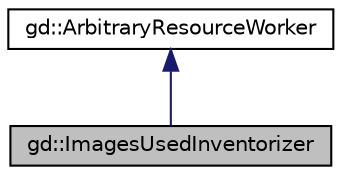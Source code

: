 digraph "gd::ImagesUsedInventorizer"
{
  edge [fontname="Helvetica",fontsize="10",labelfontname="Helvetica",labelfontsize="10"];
  node [fontname="Helvetica",fontsize="10",shape=record];
  Node1 [label="gd::ImagesUsedInventorizer",height=0.2,width=0.4,color="black", fillcolor="grey75", style="filled", fontcolor="black"];
  Node2 -> Node1 [dir="back",color="midnightblue",fontsize="10",style="solid",fontname="Helvetica"];
  Node2 [label="gd::ArbitraryResourceWorker",height=0.2,width=0.4,color="black", fillcolor="white", style="filled",URL="$classgd_1_1_arbitrary_resource_worker.html",tooltip="ArbitraryResourceWorker is used so as to inventory resources and sometimes update them..."];
}
